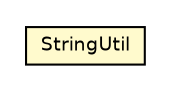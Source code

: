 #!/usr/local/bin/dot
#
# Class diagram 
# Generated by UMLGraph version 5.4 (http://www.umlgraph.org/)
#

digraph G {
	edge [fontname="Helvetica",fontsize=10,labelfontname="Helvetica",labelfontsize=10];
	node [fontname="Helvetica",fontsize=10,shape=plaintext];
	nodesep=0.25;
	ranksep=0.5;
	// de.tk.tkapp.rest.api.invoker.StringUtil
	c362 [label=<<table title="de.tk.tkapp.rest.api.invoker.StringUtil" border="0" cellborder="1" cellspacing="0" cellpadding="2" port="p" bgcolor="lemonChiffon" href="./StringUtil.html">
		<tr><td><table border="0" cellspacing="0" cellpadding="1">
<tr><td align="center" balign="center"> StringUtil </td></tr>
		</table></td></tr>
		</table>>, URL="./StringUtil.html", fontname="Helvetica", fontcolor="black", fontsize=9.0];
}

